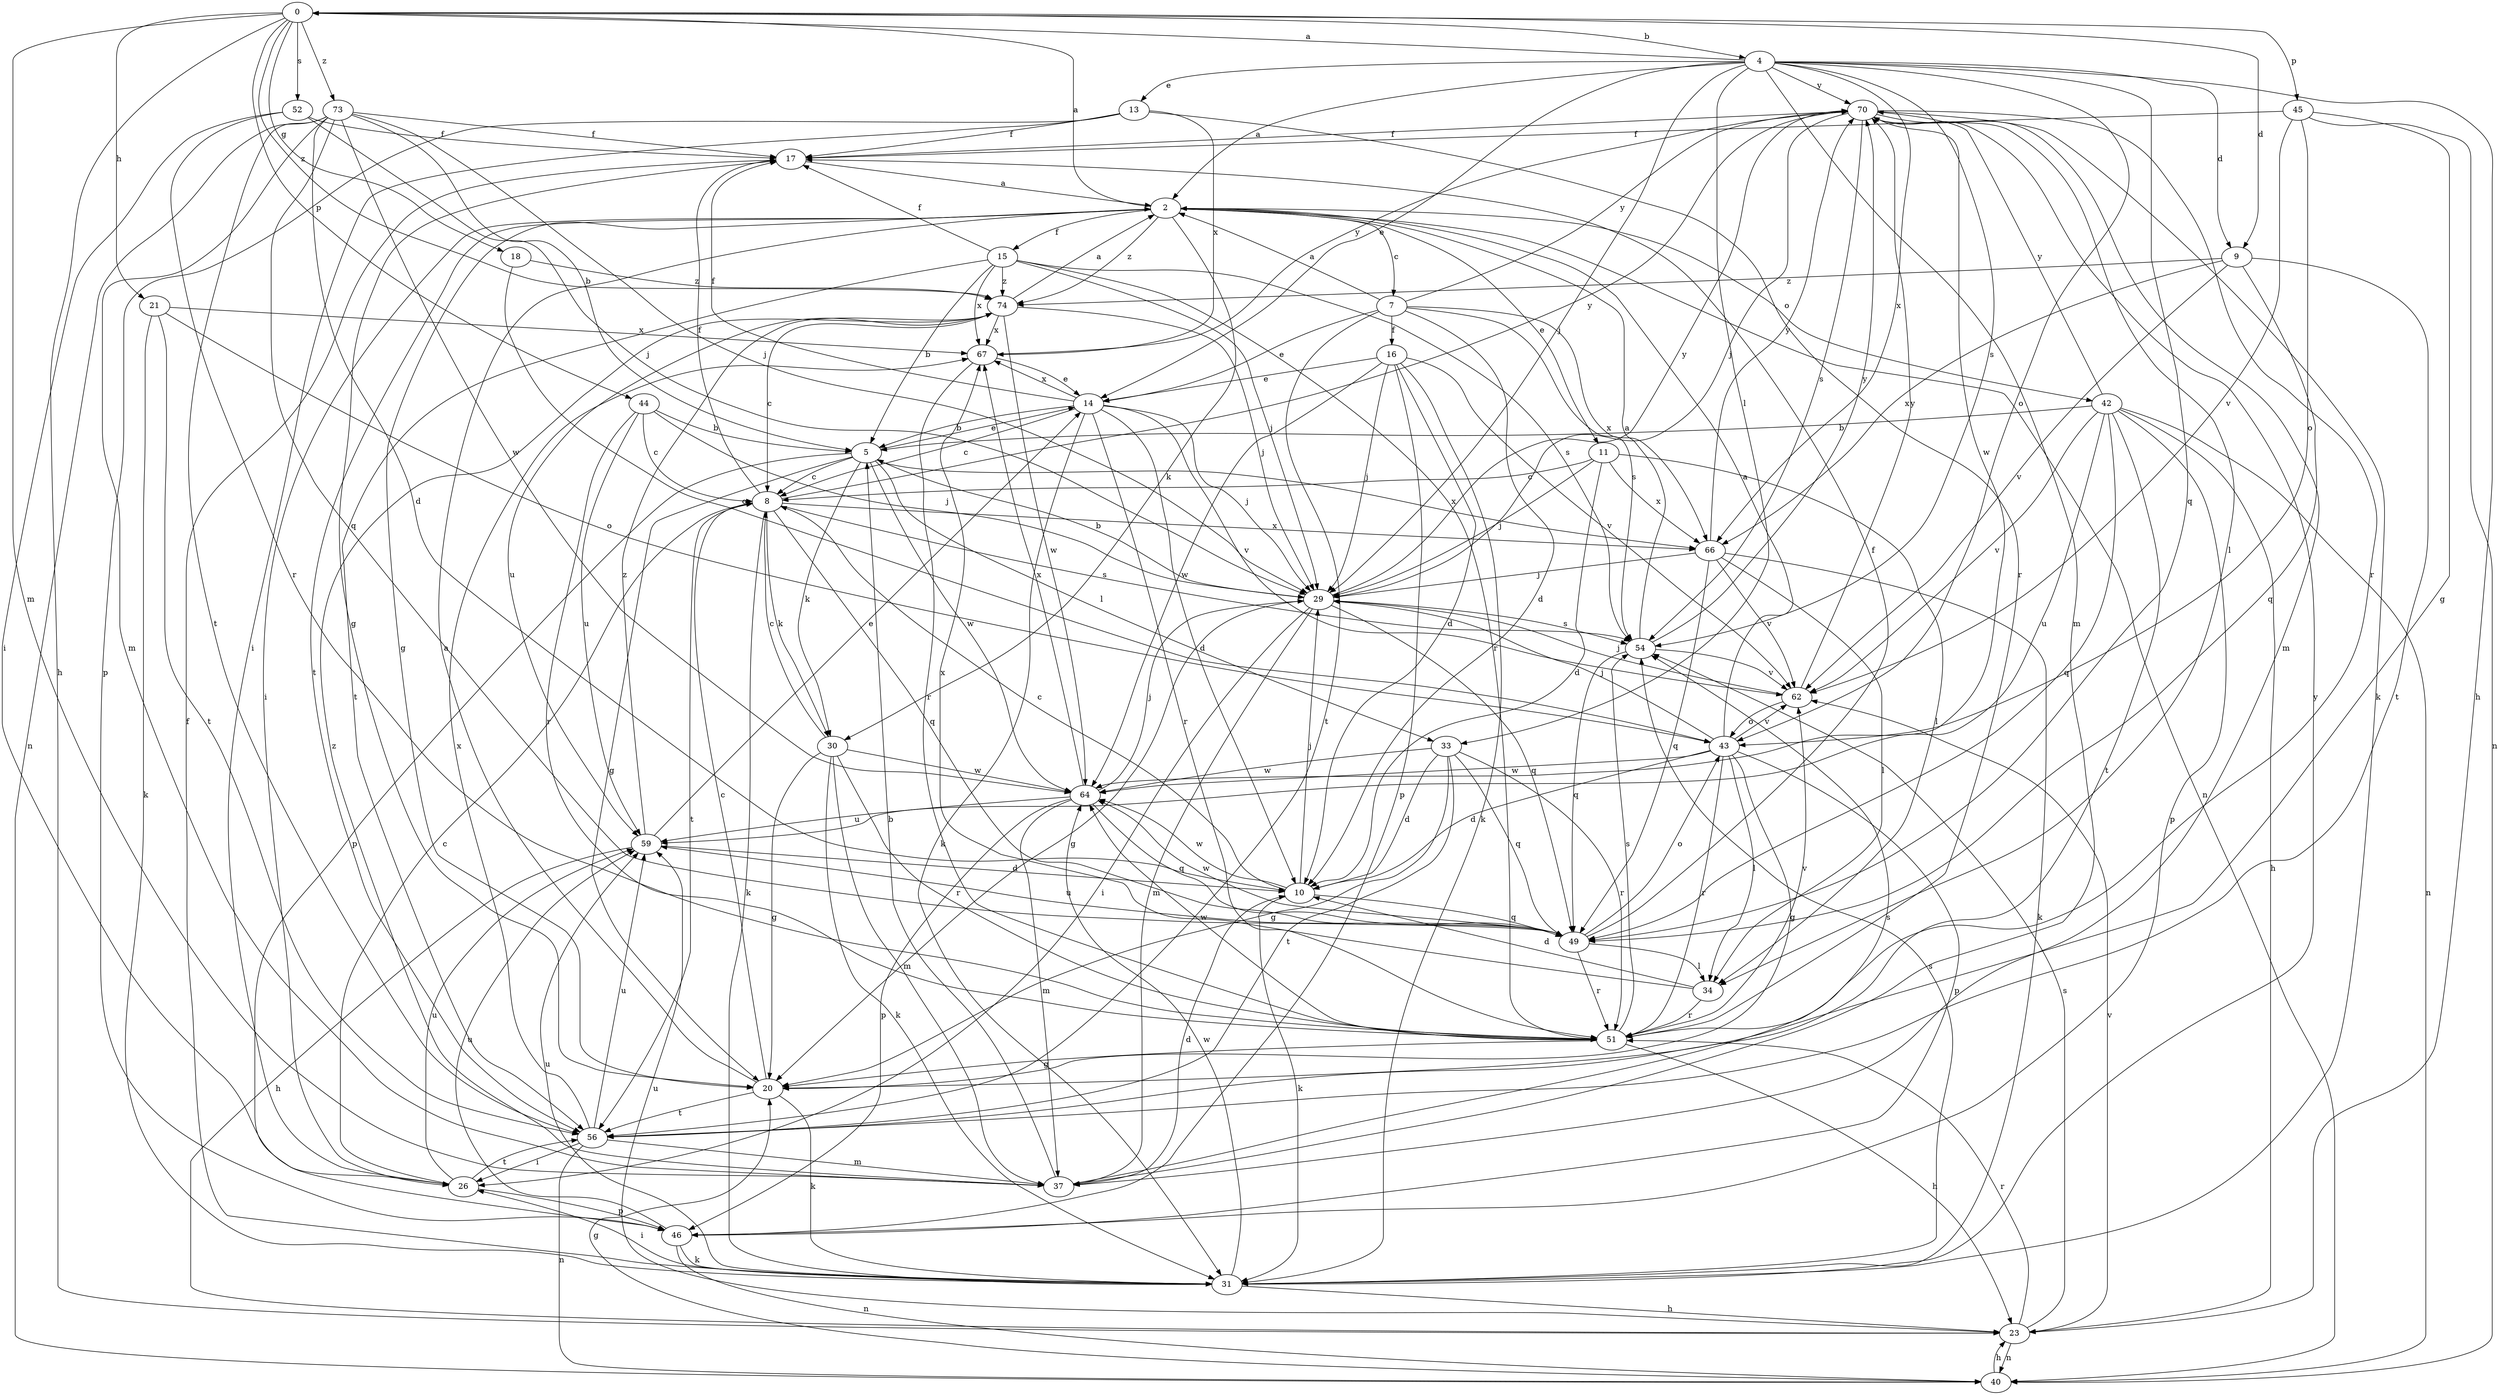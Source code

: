 strict digraph  {
0;
2;
4;
5;
7;
8;
9;
10;
11;
13;
14;
15;
16;
17;
18;
20;
21;
23;
26;
29;
30;
31;
33;
34;
37;
40;
42;
43;
44;
45;
46;
49;
51;
52;
54;
56;
59;
62;
64;
66;
67;
70;
73;
74;
0 -> 4  [label=b];
0 -> 9  [label=d];
0 -> 18  [label=g];
0 -> 21  [label=h];
0 -> 23  [label=h];
0 -> 37  [label=m];
0 -> 44  [label=p];
0 -> 45  [label=p];
0 -> 52  [label=s];
0 -> 73  [label=z];
0 -> 74  [label=z];
2 -> 0  [label=a];
2 -> 7  [label=c];
2 -> 11  [label=e];
2 -> 15  [label=f];
2 -> 20  [label=g];
2 -> 26  [label=i];
2 -> 30  [label=k];
2 -> 40  [label=n];
2 -> 42  [label=o];
2 -> 56  [label=t];
2 -> 74  [label=z];
4 -> 0  [label=a];
4 -> 2  [label=a];
4 -> 9  [label=d];
4 -> 13  [label=e];
4 -> 14  [label=e];
4 -> 23  [label=h];
4 -> 29  [label=j];
4 -> 33  [label=l];
4 -> 37  [label=m];
4 -> 43  [label=o];
4 -> 49  [label=q];
4 -> 54  [label=s];
4 -> 66  [label=x];
4 -> 70  [label=y];
5 -> 8  [label=c];
5 -> 14  [label=e];
5 -> 20  [label=g];
5 -> 30  [label=k];
5 -> 33  [label=l];
5 -> 46  [label=p];
5 -> 64  [label=w];
5 -> 66  [label=x];
7 -> 2  [label=a];
7 -> 10  [label=d];
7 -> 14  [label=e];
7 -> 16  [label=f];
7 -> 54  [label=s];
7 -> 56  [label=t];
7 -> 66  [label=x];
7 -> 70  [label=y];
8 -> 17  [label=f];
8 -> 30  [label=k];
8 -> 31  [label=k];
8 -> 49  [label=q];
8 -> 54  [label=s];
8 -> 56  [label=t];
8 -> 66  [label=x];
8 -> 70  [label=y];
9 -> 49  [label=q];
9 -> 56  [label=t];
9 -> 62  [label=v];
9 -> 66  [label=x];
9 -> 74  [label=z];
10 -> 8  [label=c];
10 -> 29  [label=j];
10 -> 31  [label=k];
10 -> 49  [label=q];
10 -> 64  [label=w];
11 -> 8  [label=c];
11 -> 10  [label=d];
11 -> 29  [label=j];
11 -> 34  [label=l];
11 -> 66  [label=x];
13 -> 17  [label=f];
13 -> 26  [label=i];
13 -> 46  [label=p];
13 -> 51  [label=r];
13 -> 67  [label=x];
14 -> 5  [label=b];
14 -> 8  [label=c];
14 -> 10  [label=d];
14 -> 17  [label=f];
14 -> 29  [label=j];
14 -> 31  [label=k];
14 -> 51  [label=r];
14 -> 62  [label=v];
14 -> 67  [label=x];
15 -> 5  [label=b];
15 -> 17  [label=f];
15 -> 29  [label=j];
15 -> 51  [label=r];
15 -> 54  [label=s];
15 -> 56  [label=t];
15 -> 67  [label=x];
15 -> 74  [label=z];
16 -> 10  [label=d];
16 -> 14  [label=e];
16 -> 29  [label=j];
16 -> 31  [label=k];
16 -> 46  [label=p];
16 -> 62  [label=v];
16 -> 64  [label=w];
17 -> 2  [label=a];
17 -> 20  [label=g];
18 -> 43  [label=o];
18 -> 74  [label=z];
20 -> 2  [label=a];
20 -> 8  [label=c];
20 -> 31  [label=k];
20 -> 56  [label=t];
21 -> 31  [label=k];
21 -> 43  [label=o];
21 -> 56  [label=t];
21 -> 67  [label=x];
23 -> 40  [label=n];
23 -> 51  [label=r];
23 -> 54  [label=s];
23 -> 59  [label=u];
23 -> 62  [label=v];
26 -> 8  [label=c];
26 -> 46  [label=p];
26 -> 56  [label=t];
26 -> 59  [label=u];
29 -> 5  [label=b];
29 -> 20  [label=g];
29 -> 26  [label=i];
29 -> 37  [label=m];
29 -> 49  [label=q];
29 -> 54  [label=s];
29 -> 70  [label=y];
30 -> 8  [label=c];
30 -> 20  [label=g];
30 -> 31  [label=k];
30 -> 37  [label=m];
30 -> 51  [label=r];
30 -> 64  [label=w];
31 -> 17  [label=f];
31 -> 23  [label=h];
31 -> 26  [label=i];
31 -> 54  [label=s];
31 -> 59  [label=u];
31 -> 64  [label=w];
31 -> 70  [label=y];
33 -> 10  [label=d];
33 -> 20  [label=g];
33 -> 49  [label=q];
33 -> 51  [label=r];
33 -> 56  [label=t];
33 -> 64  [label=w];
34 -> 10  [label=d];
34 -> 51  [label=r];
34 -> 67  [label=x];
37 -> 5  [label=b];
37 -> 10  [label=d];
37 -> 54  [label=s];
37 -> 74  [label=z];
40 -> 20  [label=g];
40 -> 23  [label=h];
42 -> 5  [label=b];
42 -> 23  [label=h];
42 -> 40  [label=n];
42 -> 46  [label=p];
42 -> 49  [label=q];
42 -> 56  [label=t];
42 -> 59  [label=u];
42 -> 62  [label=v];
42 -> 70  [label=y];
43 -> 2  [label=a];
43 -> 10  [label=d];
43 -> 20  [label=g];
43 -> 29  [label=j];
43 -> 34  [label=l];
43 -> 46  [label=p];
43 -> 51  [label=r];
43 -> 62  [label=v];
43 -> 64  [label=w];
44 -> 5  [label=b];
44 -> 8  [label=c];
44 -> 29  [label=j];
44 -> 51  [label=r];
44 -> 59  [label=u];
45 -> 17  [label=f];
45 -> 20  [label=g];
45 -> 40  [label=n];
45 -> 43  [label=o];
45 -> 62  [label=v];
46 -> 31  [label=k];
46 -> 40  [label=n];
46 -> 59  [label=u];
49 -> 17  [label=f];
49 -> 34  [label=l];
49 -> 43  [label=o];
49 -> 51  [label=r];
49 -> 59  [label=u];
49 -> 64  [label=w];
51 -> 20  [label=g];
51 -> 23  [label=h];
51 -> 54  [label=s];
51 -> 62  [label=v];
51 -> 64  [label=w];
52 -> 17  [label=f];
52 -> 26  [label=i];
52 -> 29  [label=j];
52 -> 51  [label=r];
54 -> 2  [label=a];
54 -> 49  [label=q];
54 -> 62  [label=v];
54 -> 70  [label=y];
56 -> 26  [label=i];
56 -> 37  [label=m];
56 -> 40  [label=n];
56 -> 59  [label=u];
56 -> 67  [label=x];
59 -> 10  [label=d];
59 -> 14  [label=e];
59 -> 23  [label=h];
59 -> 74  [label=z];
62 -> 29  [label=j];
62 -> 43  [label=o];
62 -> 70  [label=y];
64 -> 29  [label=j];
64 -> 37  [label=m];
64 -> 46  [label=p];
64 -> 49  [label=q];
64 -> 59  [label=u];
64 -> 67  [label=x];
66 -> 29  [label=j];
66 -> 31  [label=k];
66 -> 34  [label=l];
66 -> 49  [label=q];
66 -> 62  [label=v];
66 -> 70  [label=y];
67 -> 14  [label=e];
67 -> 51  [label=r];
67 -> 70  [label=y];
70 -> 17  [label=f];
70 -> 29  [label=j];
70 -> 31  [label=k];
70 -> 34  [label=l];
70 -> 37  [label=m];
70 -> 51  [label=r];
70 -> 54  [label=s];
70 -> 64  [label=w];
73 -> 5  [label=b];
73 -> 10  [label=d];
73 -> 17  [label=f];
73 -> 29  [label=j];
73 -> 37  [label=m];
73 -> 40  [label=n];
73 -> 49  [label=q];
73 -> 56  [label=t];
73 -> 64  [label=w];
74 -> 2  [label=a];
74 -> 8  [label=c];
74 -> 29  [label=j];
74 -> 59  [label=u];
74 -> 64  [label=w];
74 -> 67  [label=x];
}
